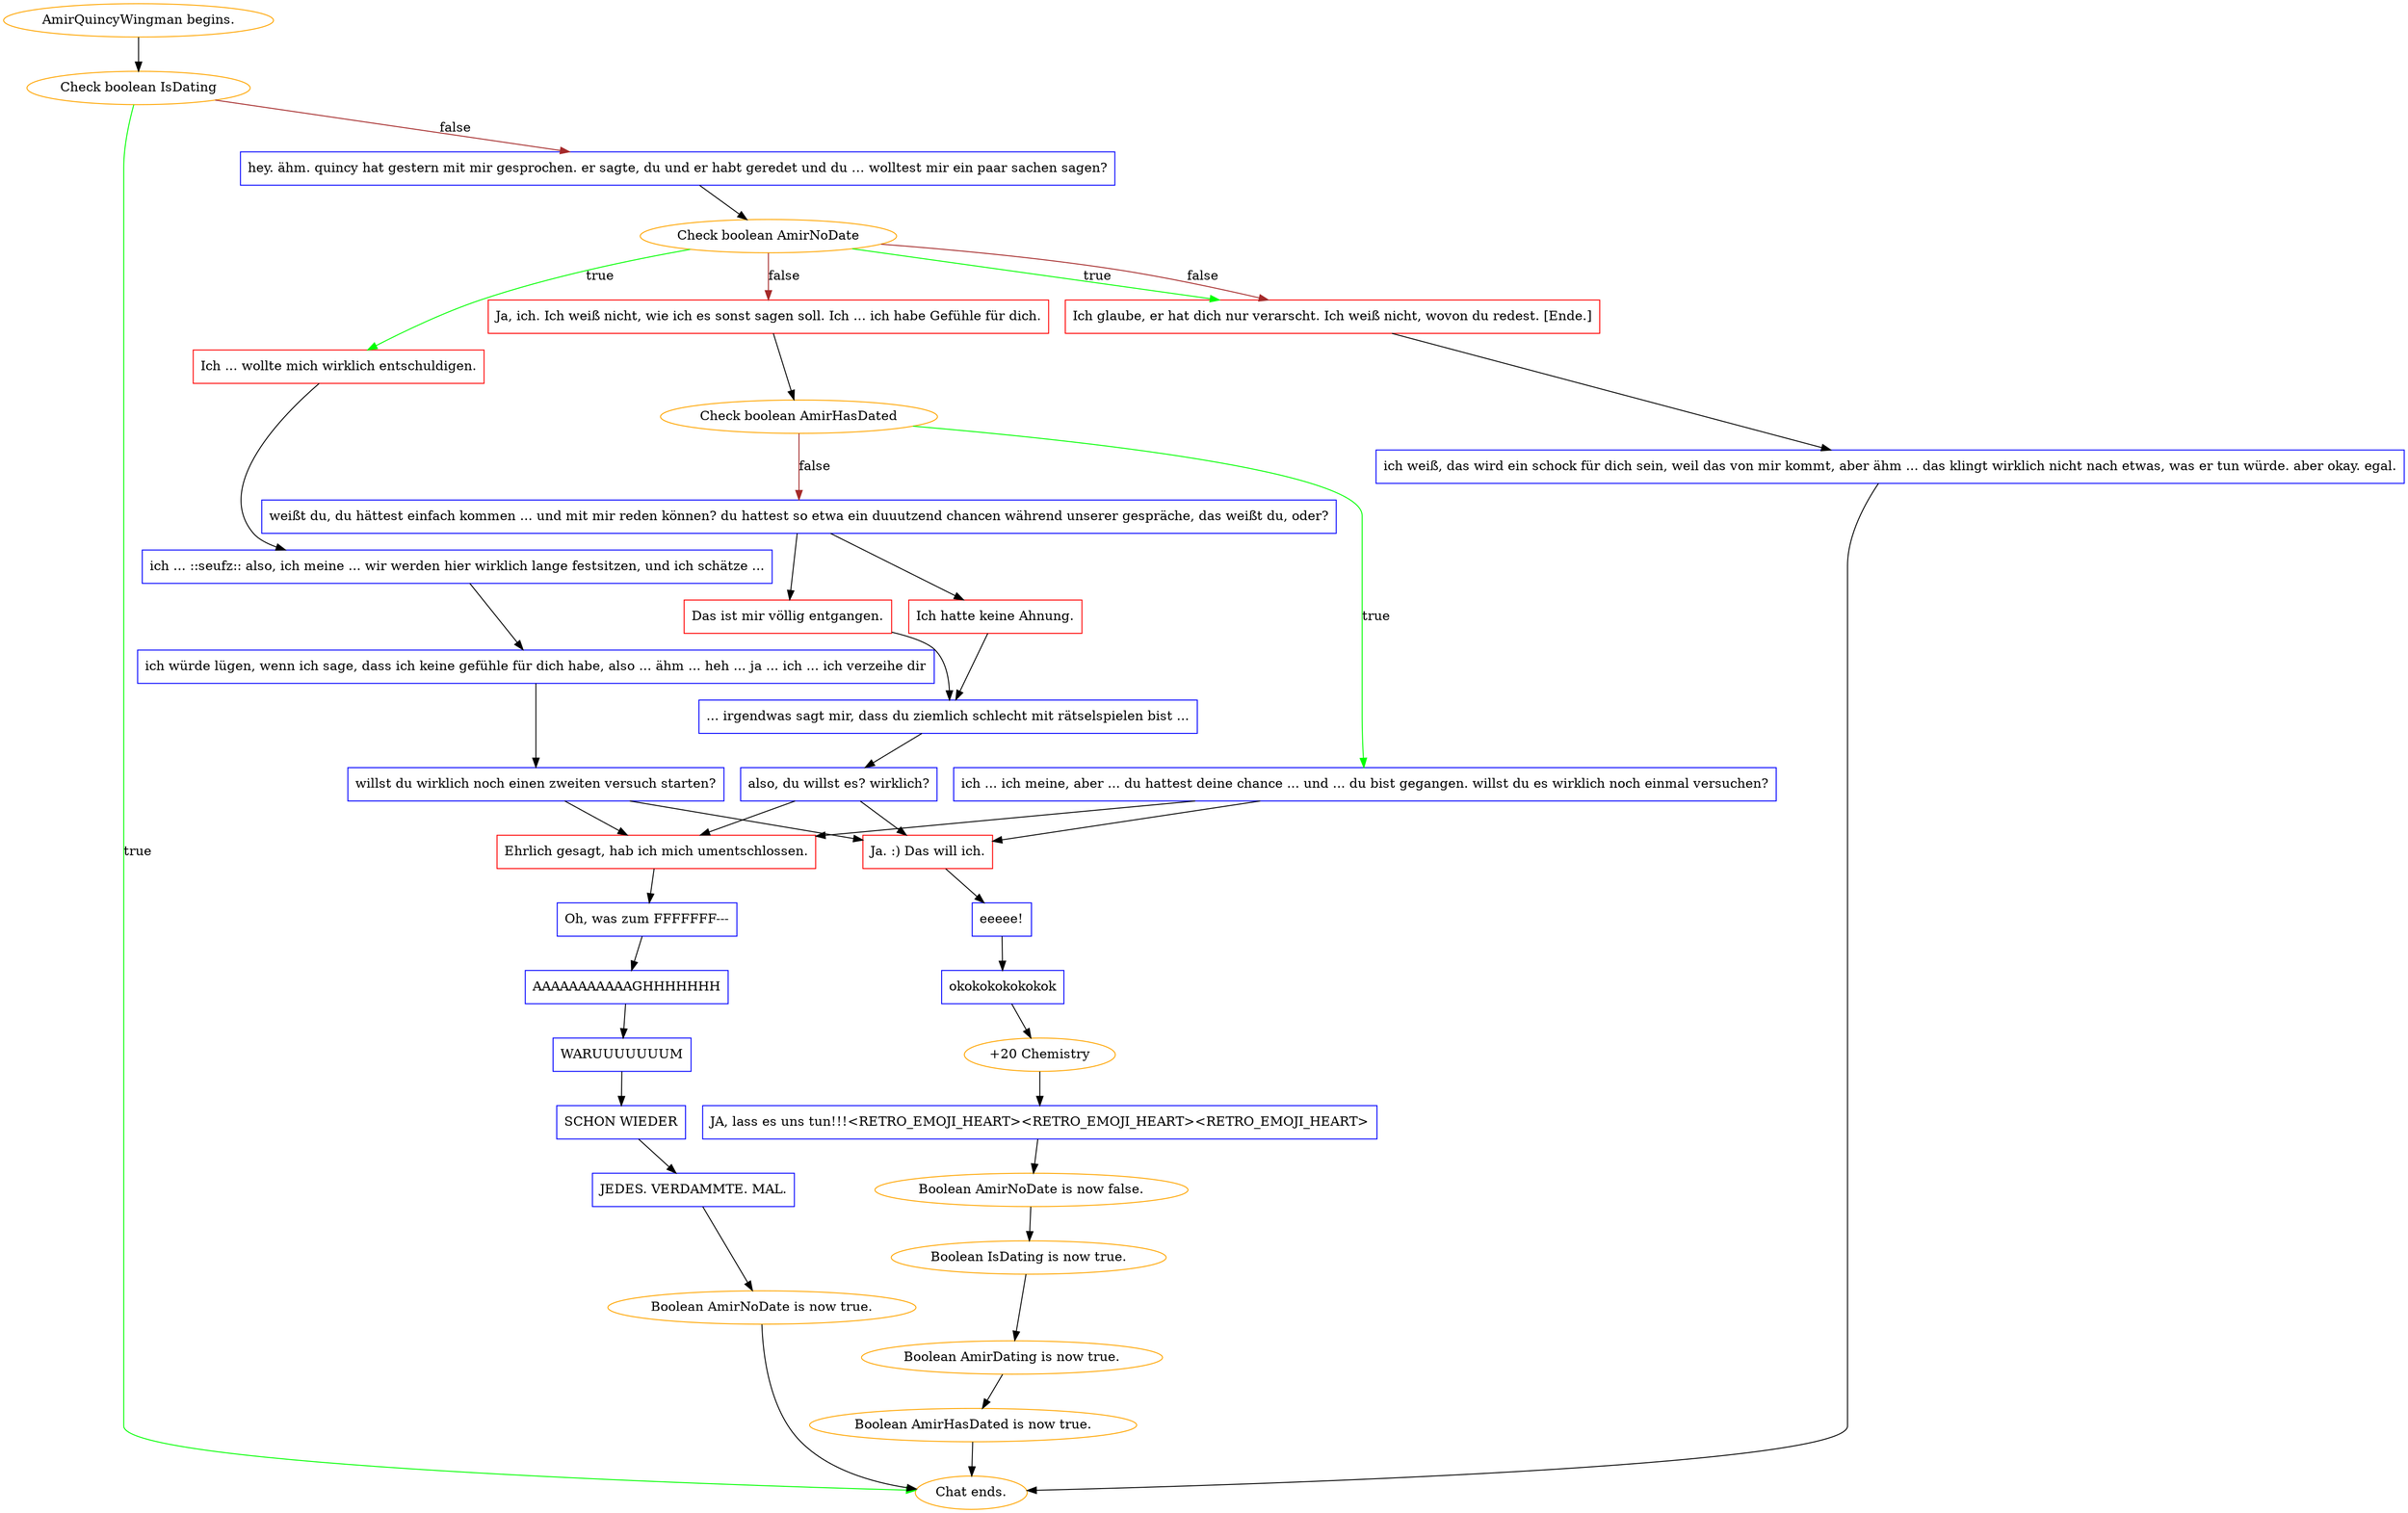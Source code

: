 digraph {
	"AmirQuincyWingman begins." [color=orange];
		"AmirQuincyWingman begins." -> j2651217478;
	j2651217478 [label="Check boolean IsDating",color=orange];
		j2651217478 -> "Chat ends." [label=true,color=green];
		j2651217478 -> j1792719987 [label=false,color=brown];
	"Chat ends." [color=orange];
	j1792719987 [label="hey. ähm. quincy hat gestern mit mir gesprochen. er sagte, du und er habt geredet und du … wolltest mir ein paar sachen sagen?",shape=box,color=blue];
		j1792719987 -> j3947516618;
	j3947516618 [label="Check boolean AmirNoDate",color=orange];
		j3947516618 -> j2885495657 [label=true,color=green];
		j3947516618 -> j1966866688 [label=true,color=green];
		j3947516618 -> j496098506 [label=false,color=brown];
		j3947516618 -> j1966866688 [label=false,color=brown];
	j2885495657 [label="Ich ... wollte mich wirklich entschuldigen.",shape=box,color=red];
		j2885495657 -> j1044967701;
	j1966866688 [label="Ich glaube, er hat dich nur verarscht. Ich weiß nicht, wovon du redest. [Ende.]",shape=box,color=red];
		j1966866688 -> j2203786088;
	j496098506 [label="Ja, ich. Ich weiß nicht, wie ich es sonst sagen soll. Ich ... ich habe Gefühle für dich.",shape=box,color=red];
		j496098506 -> j1238065800;
	j1044967701 [label="ich ... ::seufz:: also, ich meine ... wir werden hier wirklich lange festsitzen, und ich schätze ...",shape=box,color=blue];
		j1044967701 -> j2692648227;
	j2203786088 [label="ich weiß, das wird ein schock für dich sein, weil das von mir kommt, aber ähm ... das klingt wirklich nicht nach etwas, was er tun würde. aber okay. egal.",shape=box,color=blue];
		j2203786088 -> "Chat ends.";
	j1238065800 [label="Check boolean AmirHasDated",color=orange];
		j1238065800 -> j1685123508 [label=true,color=green];
		j1238065800 -> j3474273989 [label=false,color=brown];
	j2692648227 [label="ich würde lügen, wenn ich sage, dass ich keine gefühle für dich habe, also ... ähm ... heh ... ja ... ich ... ich verzeihe dir",shape=box,color=blue];
		j2692648227 -> j738135267;
	j1685123508 [label="ich ... ich meine, aber ... du hattest deine chance ... und ... du bist gegangen. willst du es wirklich noch einmal versuchen?",shape=box,color=blue];
		j1685123508 -> j769347707;
		j1685123508 -> j1066115115;
	j3474273989 [label="weißt du, du hättest einfach kommen ... und mit mir reden können? du hattest so etwa ein duuutzend chancen während unserer gespräche, das weißt du, oder?",shape=box,color=blue];
		j3474273989 -> j3740938330;
		j3474273989 -> j338337768;
	j738135267 [label="willst du wirklich noch einen zweiten versuch starten?",shape=box,color=blue];
		j738135267 -> j769347707;
		j738135267 -> j1066115115;
	j769347707 [label="Ja. :) Das will ich.",shape=box,color=red];
		j769347707 -> j780590904;
	j1066115115 [label="Ehrlich gesagt, hab ich mich umentschlossen.",shape=box,color=red];
		j1066115115 -> j3701235228;
	j3740938330 [label="Ich hatte keine Ahnung.",shape=box,color=red];
		j3740938330 -> j178138620;
	j338337768 [label="Das ist mir völlig entgangen.",shape=box,color=red];
		j338337768 -> j178138620;
	j780590904 [label="eeeee!",shape=box,color=blue];
		j780590904 -> j1098299760;
	j3701235228 [label="Oh, was zum FFFFFFF---",shape=box,color=blue];
		j3701235228 -> j402383781;
	j178138620 [label="... irgendwas sagt mir, dass du ziemlich schlecht mit rätselspielen bist ...",shape=box,color=blue];
		j178138620 -> j3921762885;
	j1098299760 [label="okokokokokokok",shape=box,color=blue];
		j1098299760 -> j3317371187;
	j402383781 [label="AAAAAAAAAAAGHHHHHHH",shape=box,color=blue];
		j402383781 -> j2396775733;
	j3921762885 [label="also, du willst es? wirklich?",shape=box,color=blue];
		j3921762885 -> j769347707;
		j3921762885 -> j1066115115;
	j3317371187 [label="+20 Chemistry",color=orange];
		j3317371187 -> j2301437591;
	j2396775733 [label="WARUUUUUUUM",shape=box,color=blue];
		j2396775733 -> j3775473186;
	j2301437591 [label="JA, lass es uns tun!!!<RETRO_EMOJI_HEART><RETRO_EMOJI_HEART><RETRO_EMOJI_HEART>",shape=box,color=blue];
		j2301437591 -> j1639322704;
	j3775473186 [label="SCHON WIEDER",shape=box,color=blue];
		j3775473186 -> j823227579;
	j1639322704 [label="Boolean AmirNoDate is now false.",color=orange];
		j1639322704 -> j3811959397;
	j823227579 [label="JEDES. VERDAMMTE. MAL.",shape=box,color=blue];
		j823227579 -> j2322051913;
	j3811959397 [label="Boolean IsDating is now true.",color=orange];
		j3811959397 -> j718834166;
	j2322051913 [label="Boolean AmirNoDate is now true.",color=orange];
		j2322051913 -> "Chat ends.";
	j718834166 [label="Boolean AmirDating is now true.",color=orange];
		j718834166 -> j413995954;
	j413995954 [label="Boolean AmirHasDated is now true.",color=orange];
		j413995954 -> "Chat ends.";
}